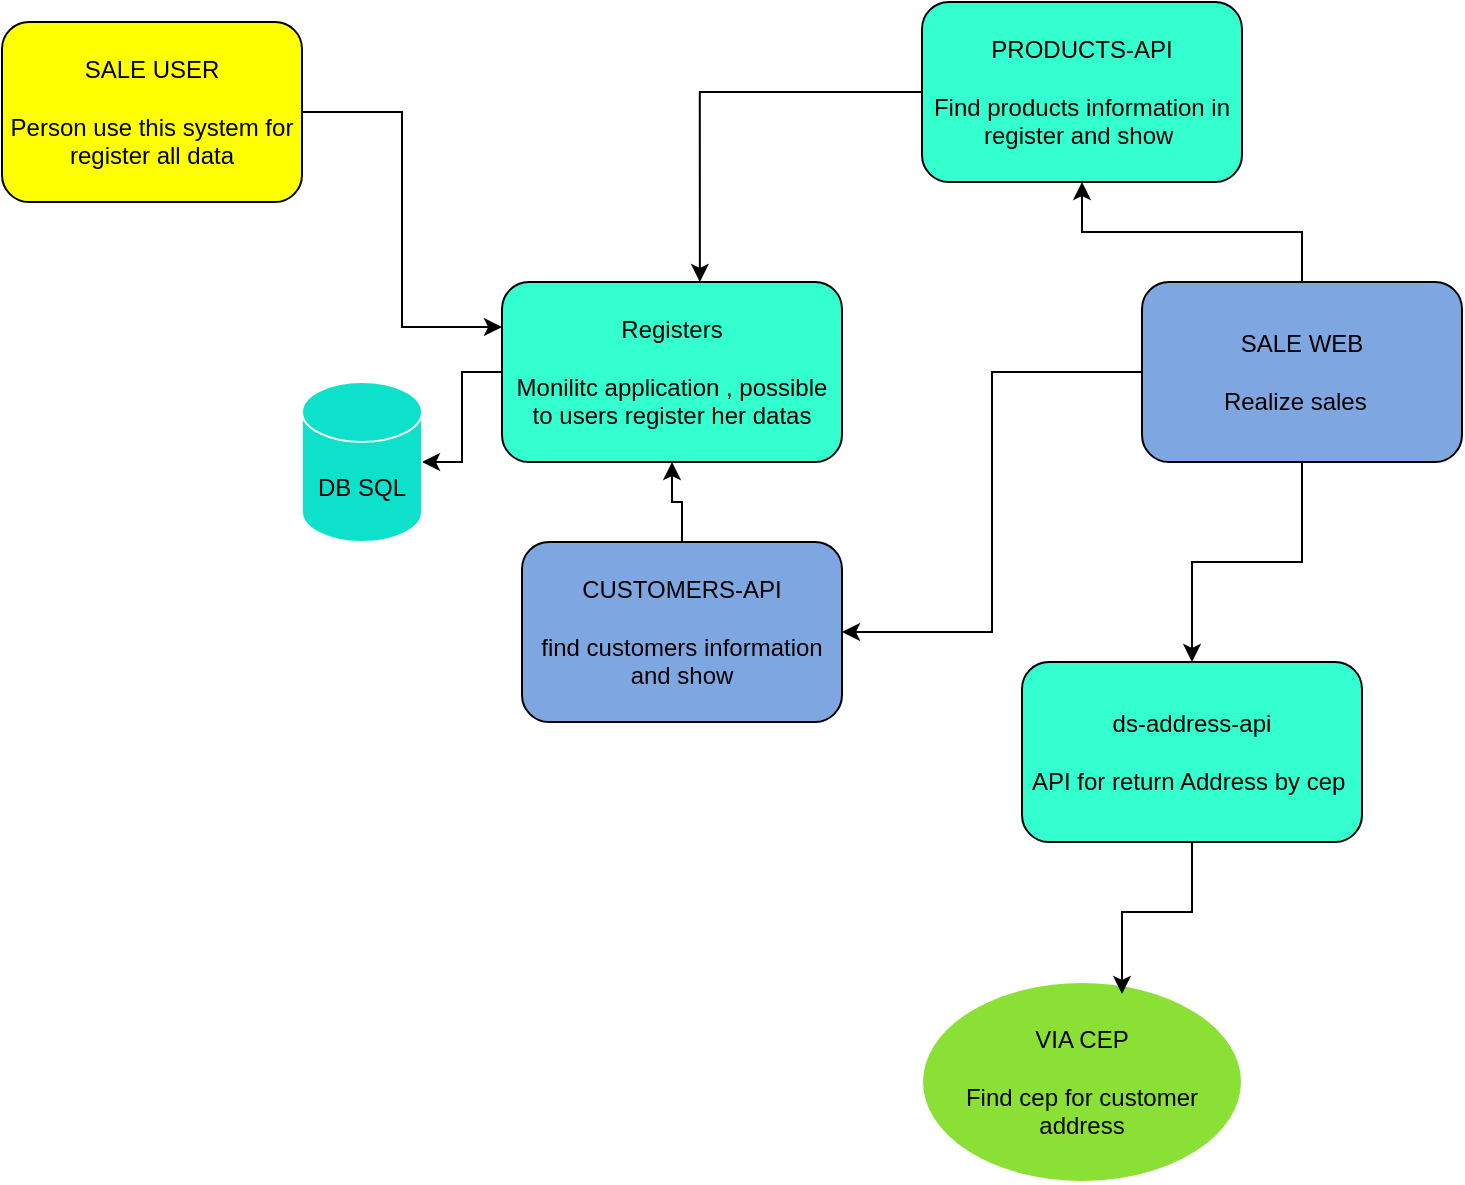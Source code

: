 <mxfile version="13.7.3" type="google"><diagram id="Ek6uyV-XtXWG21BEG4bv" name="Page-1"><mxGraphModel dx="1352" dy="806" grid="1" gridSize="10" guides="1" tooltips="1" connect="1" arrows="1" fold="1" page="1" pageScale="1" pageWidth="827" pageHeight="1169" math="0" shadow="0"><root><mxCell id="0"/><mxCell id="1" parent="0"/><mxCell id="esp8Egh7sGHXvKKAEOFg-13" style="edgeStyle=orthogonalEdgeStyle;rounded=0;orthogonalLoop=1;jettySize=auto;html=1;" parent="1" source="esp8Egh7sGHXvKKAEOFg-1" target="esp8Egh7sGHXvKKAEOFg-12" edge="1"><mxGeometry relative="1" as="geometry"/></mxCell><mxCell id="esp8Egh7sGHXvKKAEOFg-1" value="Registers&lt;br&gt;&lt;br&gt;Monilitc application , possible to users register her datas" style="rounded=1;whiteSpace=wrap;html=1;fillColor=#33FFCF;" parent="1" vertex="1"><mxGeometry x="320" y="210" width="170" height="90" as="geometry"/></mxCell><mxCell id="esp8Egh7sGHXvKKAEOFg-3" style="edgeStyle=orthogonalEdgeStyle;rounded=0;orthogonalLoop=1;jettySize=auto;html=1;entryX=0;entryY=0.25;entryDx=0;entryDy=0;" parent="1" source="esp8Egh7sGHXvKKAEOFg-2" target="esp8Egh7sGHXvKKAEOFg-1" edge="1"><mxGeometry relative="1" as="geometry"/></mxCell><mxCell id="esp8Egh7sGHXvKKAEOFg-2" value="SALE USER&lt;br&gt;&lt;br&gt;Person use this system for register all data" style="rounded=1;whiteSpace=wrap;html=1;fillColor=#FFFF00;" parent="1" vertex="1"><mxGeometry x="70" y="80" width="150" height="90" as="geometry"/></mxCell><mxCell id="esp8Egh7sGHXvKKAEOFg-6" style="edgeStyle=orthogonalEdgeStyle;rounded=0;orthogonalLoop=1;jettySize=auto;html=1;entryX=0.582;entryY=0;entryDx=0;entryDy=0;entryPerimeter=0;" parent="1" source="esp8Egh7sGHXvKKAEOFg-4" target="esp8Egh7sGHXvKKAEOFg-1" edge="1"><mxGeometry relative="1" as="geometry"/></mxCell><mxCell id="esp8Egh7sGHXvKKAEOFg-4" value="PRODUCTS-API&lt;br&gt;&lt;br&gt;Find products information in register and show&amp;nbsp;" style="rounded=1;whiteSpace=wrap;html=1;fillColor=#33FFCF;" parent="1" vertex="1"><mxGeometry x="530" y="70" width="160" height="90" as="geometry"/></mxCell><mxCell id="esp8Egh7sGHXvKKAEOFg-9" style="edgeStyle=orthogonalEdgeStyle;rounded=0;orthogonalLoop=1;jettySize=auto;html=1;" parent="1" source="esp8Egh7sGHXvKKAEOFg-7" target="esp8Egh7sGHXvKKAEOFg-4" edge="1"><mxGeometry relative="1" as="geometry"/></mxCell><mxCell id="esp8Egh7sGHXvKKAEOFg-16" style="edgeStyle=orthogonalEdgeStyle;rounded=0;orthogonalLoop=1;jettySize=auto;html=1;entryX=1;entryY=0.5;entryDx=0;entryDy=0;" parent="1" source="esp8Egh7sGHXvKKAEOFg-7" target="esp8Egh7sGHXvKKAEOFg-15" edge="1"><mxGeometry relative="1" as="geometry"/></mxCell><mxCell id="FfQikyqLt9aQv4DHltya-3" style="edgeStyle=orthogonalEdgeStyle;rounded=0;orthogonalLoop=1;jettySize=auto;html=1;" edge="1" parent="1" source="esp8Egh7sGHXvKKAEOFg-7" target="FfQikyqLt9aQv4DHltya-1"><mxGeometry relative="1" as="geometry"/></mxCell><mxCell id="esp8Egh7sGHXvKKAEOFg-7" value="SALE WEB&lt;br&gt;&lt;br&gt;Realize sales&amp;nbsp;&amp;nbsp;" style="rounded=1;whiteSpace=wrap;html=1;fillColor=#7EA6E0;" parent="1" vertex="1"><mxGeometry x="640" y="210" width="160" height="90" as="geometry"/></mxCell><mxCell id="esp8Egh7sGHXvKKAEOFg-10" value="VIA CEP&lt;br&gt;&lt;br&gt;Find cep for customer address" style="ellipse;whiteSpace=wrap;html=1;shadow=0;strokeColor=#FFFFFF;fillColor=#8BE036;" parent="1" vertex="1"><mxGeometry x="530" y="560" width="160" height="100" as="geometry"/></mxCell><mxCell id="esp8Egh7sGHXvKKAEOFg-12" value="DB SQL" style="shape=cylinder3;whiteSpace=wrap;html=1;boundedLbl=1;backgroundOutline=1;size=15;shadow=0;strokeColor=#FFFFFF;fillColor=#0DE0CB;" parent="1" vertex="1"><mxGeometry x="220" y="260" width="60" height="80" as="geometry"/></mxCell><mxCell id="esp8Egh7sGHXvKKAEOFg-18" style="edgeStyle=orthogonalEdgeStyle;rounded=0;orthogonalLoop=1;jettySize=auto;html=1;" parent="1" source="esp8Egh7sGHXvKKAEOFg-15" target="esp8Egh7sGHXvKKAEOFg-1" edge="1"><mxGeometry relative="1" as="geometry"/></mxCell><mxCell id="esp8Egh7sGHXvKKAEOFg-15" value="CUSTOMERS-API&lt;br&gt;&lt;br&gt;find customers information and show" style="rounded=1;whiteSpace=wrap;html=1;fillColor=#7EA6E0;" parent="1" vertex="1"><mxGeometry x="330" y="340" width="160" height="90" as="geometry"/></mxCell><mxCell id="FfQikyqLt9aQv4DHltya-2" style="edgeStyle=orthogonalEdgeStyle;rounded=0;orthogonalLoop=1;jettySize=auto;html=1;entryX=0.625;entryY=0.06;entryDx=0;entryDy=0;entryPerimeter=0;" edge="1" parent="1" source="FfQikyqLt9aQv4DHltya-1" target="esp8Egh7sGHXvKKAEOFg-10"><mxGeometry relative="1" as="geometry"/></mxCell><mxCell id="FfQikyqLt9aQv4DHltya-1" value="ds-address-api&lt;br&gt;&lt;br&gt;API for return Address by cep&amp;nbsp;" style="rounded=1;whiteSpace=wrap;html=1;fillColor=#33FFCF;" vertex="1" parent="1"><mxGeometry x="580" y="400" width="170" height="90" as="geometry"/></mxCell></root></mxGraphModel></diagram></mxfile>